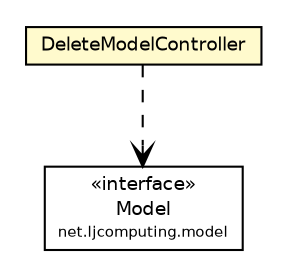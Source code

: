 #!/usr/local/bin/dot
#
# Class diagram 
# Generated by UMLGraph version R5_6 (http://www.umlgraph.org/)
#

digraph G {
	edge [fontname="Helvetica",fontsize=10,labelfontname="Helvetica",labelfontsize=10];
	node [fontname="Helvetica",fontsize=10,shape=plaintext];
	nodesep=0.25;
	ranksep=0.5;
	// net.ljcomputing.sr.fx.controller.DeleteModelController
	c856 [label=<<table title="net.ljcomputing.sr.fx.controller.DeleteModelController" border="0" cellborder="1" cellspacing="0" cellpadding="2" port="p" bgcolor="lemonChiffon" href="./DeleteModelController.html">
		<tr><td><table border="0" cellspacing="0" cellpadding="1">
<tr><td align="center" balign="center"> DeleteModelController </td></tr>
		</table></td></tr>
		</table>>, URL="./DeleteModelController.html", fontname="Helvetica", fontcolor="black", fontsize=9.0];
	// net.ljcomputing.sr.fx.controller.DeleteModelController DEPEND net.ljcomputing.model.Model
	c856:p -> c860:p [taillabel="", label="", headlabel="", fontname="Helvetica", fontcolor="black", fontsize=10.0, color="black", arrowhead=open, style=dashed];
	// net.ljcomputing.model.Model
	c860 [label=<<table title="net.ljcomputing.model.Model" border="0" cellborder="1" cellspacing="0" cellpadding="2" port="p">
		<tr><td><table border="0" cellspacing="0" cellpadding="1">
<tr><td align="center" balign="center"> &#171;interface&#187; </td></tr>
<tr><td align="center" balign="center"> Model </td></tr>
<tr><td align="center" balign="center"><font point-size="7.0"> net.ljcomputing.model </font></td></tr>
		</table></td></tr>
		</table>>, URL="null", fontname="Helvetica", fontcolor="black", fontsize=9.0];
}

